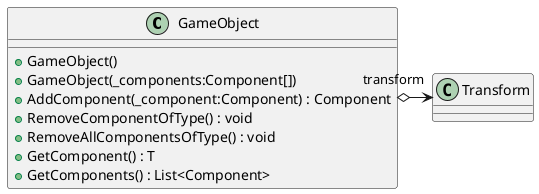 @startuml
class GameObject {
    + GameObject()
    + GameObject(_components:Component[])
    + AddComponent(_component:Component) : Component
    + RemoveComponentOfType() : void
    + RemoveAllComponentsOfType() : void
    + GetComponent() : T
    + GetComponents() : List<Component>
}
GameObject o-> "transform" Transform
@enduml
